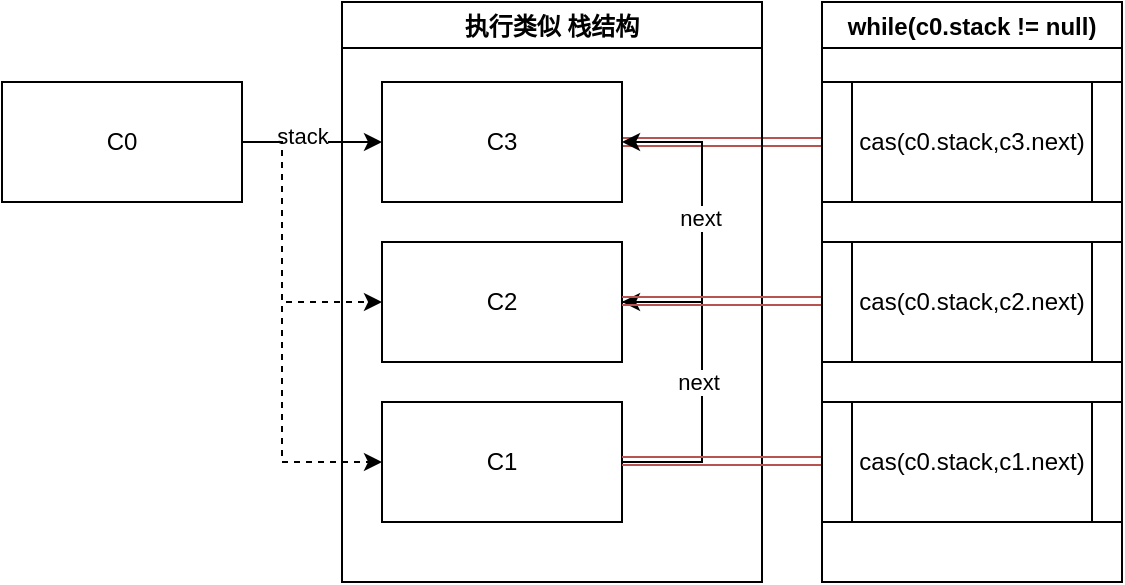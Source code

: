 <mxfile version="17.1.2" type="github">
  <diagram id="NKFh17UlvsogRrZjehXs" name="第 1 页">
    <mxGraphModel dx="946" dy="614" grid="1" gridSize="10" guides="1" tooltips="1" connect="1" arrows="1" fold="1" page="1" pageScale="1" pageWidth="827" pageHeight="1169" math="0" shadow="0">
      <root>
        <mxCell id="0" />
        <mxCell id="1" parent="0" />
        <mxCell id="1cmkdh343SEfo1u8rXSC-3" value="" style="edgeStyle=orthogonalEdgeStyle;rounded=0;orthogonalLoop=1;jettySize=auto;html=1;" edge="1" parent="1" source="1cmkdh343SEfo1u8rXSC-1" target="1cmkdh343SEfo1u8rXSC-2">
          <mxGeometry relative="1" as="geometry" />
        </mxCell>
        <mxCell id="1cmkdh343SEfo1u8rXSC-6" value="stack" style="edgeLabel;html=1;align=center;verticalAlign=middle;resizable=0;points=[];" vertex="1" connectable="0" parent="1cmkdh343SEfo1u8rXSC-3">
          <mxGeometry x="-0.15" y="3" relative="1" as="geometry">
            <mxPoint as="offset" />
          </mxGeometry>
        </mxCell>
        <mxCell id="1cmkdh343SEfo1u8rXSC-13" style="edgeStyle=orthogonalEdgeStyle;rounded=0;orthogonalLoop=1;jettySize=auto;html=1;exitX=1;exitY=0.5;exitDx=0;exitDy=0;entryX=0;entryY=0.5;entryDx=0;entryDy=0;dashed=1;" edge="1" parent="1" source="1cmkdh343SEfo1u8rXSC-1" target="1cmkdh343SEfo1u8rXSC-4">
          <mxGeometry relative="1" as="geometry">
            <Array as="points">
              <mxPoint x="270" y="200" />
              <mxPoint x="270" y="280" />
            </Array>
          </mxGeometry>
        </mxCell>
        <mxCell id="1cmkdh343SEfo1u8rXSC-14" style="edgeStyle=orthogonalEdgeStyle;rounded=0;orthogonalLoop=1;jettySize=auto;html=1;exitX=1;exitY=0.5;exitDx=0;exitDy=0;entryX=0;entryY=0.5;entryDx=0;entryDy=0;dashed=1;" edge="1" parent="1" source="1cmkdh343SEfo1u8rXSC-1" target="1cmkdh343SEfo1u8rXSC-5">
          <mxGeometry relative="1" as="geometry">
            <Array as="points">
              <mxPoint x="270" y="200" />
              <mxPoint x="270" y="360" />
            </Array>
          </mxGeometry>
        </mxCell>
        <mxCell id="1cmkdh343SEfo1u8rXSC-1" value="C0" style="rounded=0;whiteSpace=wrap;html=1;" vertex="1" parent="1">
          <mxGeometry x="130" y="170" width="120" height="60" as="geometry" />
        </mxCell>
        <mxCell id="1cmkdh343SEfo1u8rXSC-16" value="" style="edgeStyle=orthogonalEdgeStyle;rounded=0;orthogonalLoop=1;jettySize=auto;html=1;fillColor=#f8cecc;strokeColor=#b85450;shape=link;" edge="1" parent="1" source="1cmkdh343SEfo1u8rXSC-2" target="1cmkdh343SEfo1u8rXSC-15">
          <mxGeometry relative="1" as="geometry" />
        </mxCell>
        <mxCell id="1cmkdh343SEfo1u8rXSC-2" value="C3" style="rounded=0;whiteSpace=wrap;html=1;" vertex="1" parent="1">
          <mxGeometry x="320" y="170" width="120" height="60" as="geometry" />
        </mxCell>
        <mxCell id="1cmkdh343SEfo1u8rXSC-9" style="edgeStyle=orthogonalEdgeStyle;rounded=0;orthogonalLoop=1;jettySize=auto;html=1;entryX=1;entryY=0.5;entryDx=0;entryDy=0;" edge="1" parent="1" target="1cmkdh343SEfo1u8rXSC-2">
          <mxGeometry relative="1" as="geometry">
            <mxPoint x="440" y="280" as="sourcePoint" />
            <Array as="points">
              <mxPoint x="480" y="280" />
              <mxPoint x="480" y="200" />
            </Array>
          </mxGeometry>
        </mxCell>
        <mxCell id="1cmkdh343SEfo1u8rXSC-11" value="next" style="edgeLabel;html=1;align=center;verticalAlign=middle;resizable=0;points=[];" vertex="1" connectable="0" parent="1cmkdh343SEfo1u8rXSC-9">
          <mxGeometry x="0.025" y="1" relative="1" as="geometry">
            <mxPoint as="offset" />
          </mxGeometry>
        </mxCell>
        <mxCell id="1cmkdh343SEfo1u8rXSC-4" value="C2" style="rounded=0;whiteSpace=wrap;html=1;" vertex="1" parent="1">
          <mxGeometry x="320" y="250" width="120" height="60" as="geometry" />
        </mxCell>
        <mxCell id="1cmkdh343SEfo1u8rXSC-8" style="edgeStyle=orthogonalEdgeStyle;rounded=0;orthogonalLoop=1;jettySize=auto;html=1;entryX=1;entryY=0.5;entryDx=0;entryDy=0;exitX=1;exitY=0.5;exitDx=0;exitDy=0;" edge="1" parent="1" source="1cmkdh343SEfo1u8rXSC-5" target="1cmkdh343SEfo1u8rXSC-4">
          <mxGeometry relative="1" as="geometry">
            <Array as="points">
              <mxPoint x="480" y="360" />
              <mxPoint x="480" y="280" />
            </Array>
          </mxGeometry>
        </mxCell>
        <mxCell id="1cmkdh343SEfo1u8rXSC-10" value="next" style="edgeLabel;html=1;align=center;verticalAlign=middle;resizable=0;points=[];" vertex="1" connectable="0" parent="1cmkdh343SEfo1u8rXSC-8">
          <mxGeometry y="2" relative="1" as="geometry">
            <mxPoint as="offset" />
          </mxGeometry>
        </mxCell>
        <mxCell id="1cmkdh343SEfo1u8rXSC-5" value="C1" style="rounded=0;whiteSpace=wrap;html=1;" vertex="1" parent="1">
          <mxGeometry x="320" y="330" width="120" height="60" as="geometry" />
        </mxCell>
        <mxCell id="1cmkdh343SEfo1u8rXSC-12" value="执行类似 栈结构" style="swimlane;" vertex="1" parent="1">
          <mxGeometry x="300" y="130" width="210" height="290" as="geometry" />
        </mxCell>
        <mxCell id="1cmkdh343SEfo1u8rXSC-20" value="" style="edgeStyle=orthogonalEdgeStyle;rounded=0;orthogonalLoop=1;jettySize=auto;html=1;fillColor=#f8cecc;strokeColor=#b85450;shape=link;" edge="1" parent="1cmkdh343SEfo1u8rXSC-12">
          <mxGeometry relative="1" as="geometry">
            <mxPoint x="140" y="149.5" as="sourcePoint" />
            <mxPoint x="240" y="149.5" as="targetPoint" />
          </mxGeometry>
        </mxCell>
        <mxCell id="1cmkdh343SEfo1u8rXSC-21" value="" style="edgeStyle=orthogonalEdgeStyle;rounded=0;orthogonalLoop=1;jettySize=auto;html=1;fillColor=#f8cecc;strokeColor=#b85450;shape=link;" edge="1" parent="1cmkdh343SEfo1u8rXSC-12">
          <mxGeometry relative="1" as="geometry">
            <mxPoint x="140" y="229.5" as="sourcePoint" />
            <mxPoint x="240" y="229.5" as="targetPoint" />
          </mxGeometry>
        </mxCell>
        <mxCell id="1cmkdh343SEfo1u8rXSC-15" value="cas(c0.stack,c3.next)" style="shape=process;whiteSpace=wrap;html=1;backgroundOutline=1;rounded=0;" vertex="1" parent="1">
          <mxGeometry x="540" y="170" width="150" height="60" as="geometry" />
        </mxCell>
        <mxCell id="1cmkdh343SEfo1u8rXSC-18" value="cas(c0.stack,c2.next)" style="shape=process;whiteSpace=wrap;html=1;backgroundOutline=1;rounded=0;" vertex="1" parent="1">
          <mxGeometry x="540" y="250" width="150" height="60" as="geometry" />
        </mxCell>
        <mxCell id="1cmkdh343SEfo1u8rXSC-19" value="cas(c0.stack,c1.next)" style="shape=process;whiteSpace=wrap;html=1;backgroundOutline=1;rounded=0;" vertex="1" parent="1">
          <mxGeometry x="540" y="330" width="150" height="60" as="geometry" />
        </mxCell>
        <mxCell id="1cmkdh343SEfo1u8rXSC-25" value="while(c0.stack != null)" style="swimlane;" vertex="1" parent="1">
          <mxGeometry x="540" y="130" width="150" height="290" as="geometry" />
        </mxCell>
      </root>
    </mxGraphModel>
  </diagram>
</mxfile>

